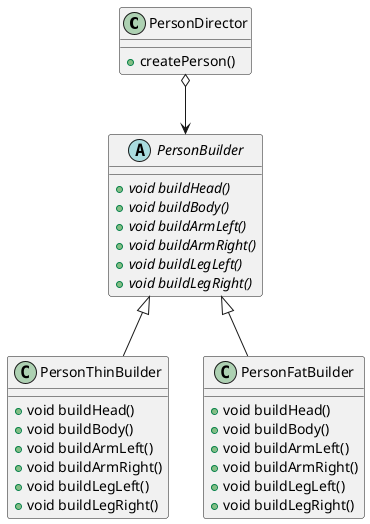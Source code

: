 @startuml design

class PersonDirector{
    + createPerson()
}

abstract PersonBuilder {
    + {abstract} void buildHead()
    + {abstract} void buildBody()
    + {abstract} void buildArmLeft()
    + {abstract} void buildArmRight()
    + {abstract} void buildLegLeft()
    + {abstract} void buildLegRight()
}

PersonDirector o--> PersonBuilder

class PersonThinBuilder extends PersonBuilder{
    + void buildHead()
    + void buildBody()
    + void buildArmLeft()
    + void buildArmRight()
    + void buildLegLeft()
    + void buildLegRight()
}

class PersonFatBuilder extends PersonBuilder{
    + void buildHead()
    + void buildBody()
    + void buildArmLeft()
    + void buildArmRight()
    + void buildLegLeft()
    + void buildLegRight()
}

@enduml